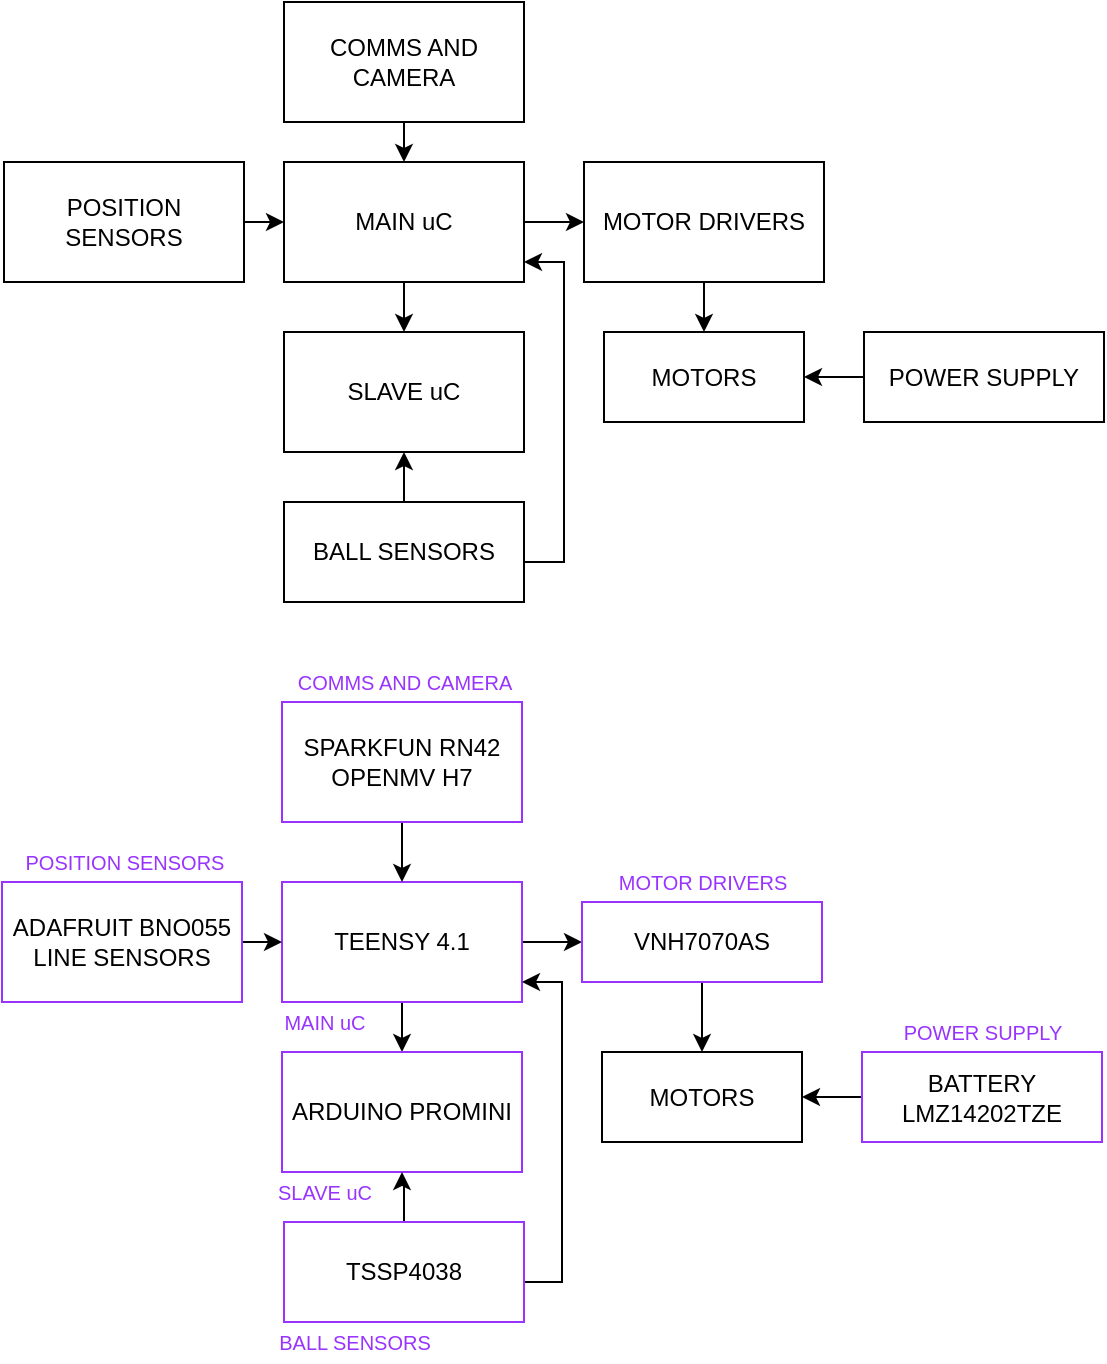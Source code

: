 <mxfile version="14.6.6"><diagram id="5yfojNXDwsvQ8Qdef-qt" name="Page-1"><mxGraphModel dx="1345" dy="618" grid="1" gridSize="10" guides="1" tooltips="1" connect="1" arrows="1" fold="1" page="1" pageScale="1" pageWidth="827" pageHeight="1169" math="0" shadow="0"><root><mxCell id="0"/><mxCell id="1" parent="0"/><mxCell id="rpXJRxE8DmmW18WUQZQZ-3" style="edgeStyle=orthogonalEdgeStyle;rounded=0;orthogonalLoop=1;jettySize=auto;html=1;entryX=0.5;entryY=0;entryDx=0;entryDy=0;" edge="1" parent="1" source="rpXJRxE8DmmW18WUQZQZ-1" target="rpXJRxE8DmmW18WUQZQZ-2"><mxGeometry relative="1" as="geometry"/></mxCell><mxCell id="rpXJRxE8DmmW18WUQZQZ-13" style="edgeStyle=orthogonalEdgeStyle;rounded=0;orthogonalLoop=1;jettySize=auto;html=1;exitX=1;exitY=0.5;exitDx=0;exitDy=0;entryX=0;entryY=0.5;entryDx=0;entryDy=0;" edge="1" parent="1" source="rpXJRxE8DmmW18WUQZQZ-1" target="rpXJRxE8DmmW18WUQZQZ-12"><mxGeometry relative="1" as="geometry"/></mxCell><mxCell id="rpXJRxE8DmmW18WUQZQZ-1" value="MAIN uC" style="rounded=0;whiteSpace=wrap;html=1;" vertex="1" parent="1"><mxGeometry x="280" y="440" width="120" height="60" as="geometry"/></mxCell><mxCell id="rpXJRxE8DmmW18WUQZQZ-2" value="SLAVE uC" style="rounded=0;whiteSpace=wrap;html=1;" vertex="1" parent="1"><mxGeometry x="280" y="525" width="120" height="60" as="geometry"/></mxCell><mxCell id="rpXJRxE8DmmW18WUQZQZ-6" style="edgeStyle=orthogonalEdgeStyle;rounded=0;orthogonalLoop=1;jettySize=auto;html=1;exitX=1;exitY=0.5;exitDx=0;exitDy=0;entryX=0;entryY=0.5;entryDx=0;entryDy=0;" edge="1" parent="1" source="rpXJRxE8DmmW18WUQZQZ-4" target="rpXJRxE8DmmW18WUQZQZ-1"><mxGeometry relative="1" as="geometry"/></mxCell><mxCell id="rpXJRxE8DmmW18WUQZQZ-4" value="POSITION SENSORS" style="rounded=0;whiteSpace=wrap;html=1;" vertex="1" parent="1"><mxGeometry x="140" y="440" width="120" height="60" as="geometry"/></mxCell><mxCell id="rpXJRxE8DmmW18WUQZQZ-9" style="edgeStyle=orthogonalEdgeStyle;rounded=0;orthogonalLoop=1;jettySize=auto;html=1;entryX=0.5;entryY=1;entryDx=0;entryDy=0;" edge="1" parent="1" source="rpXJRxE8DmmW18WUQZQZ-5" target="rpXJRxE8DmmW18WUQZQZ-2"><mxGeometry relative="1" as="geometry"/></mxCell><mxCell id="rpXJRxE8DmmW18WUQZQZ-11" style="edgeStyle=orthogonalEdgeStyle;rounded=0;orthogonalLoop=1;jettySize=auto;html=1;exitX=1;exitY=0.5;exitDx=0;exitDy=0;" edge="1" parent="1" source="rpXJRxE8DmmW18WUQZQZ-5" target="rpXJRxE8DmmW18WUQZQZ-1"><mxGeometry relative="1" as="geometry"><mxPoint x="440" y="470" as="targetPoint"/><Array as="points"><mxPoint x="420" y="640"/><mxPoint x="420" y="490"/></Array></mxGeometry></mxCell><mxCell id="rpXJRxE8DmmW18WUQZQZ-5" value="BALL SENSORS" style="rounded=0;whiteSpace=wrap;html=1;" vertex="1" parent="1"><mxGeometry x="280" y="610" width="120" height="50" as="geometry"/></mxCell><mxCell id="rpXJRxE8DmmW18WUQZQZ-15" style="edgeStyle=orthogonalEdgeStyle;rounded=0;orthogonalLoop=1;jettySize=auto;html=1;exitX=0.5;exitY=1;exitDx=0;exitDy=0;entryX=0.5;entryY=0;entryDx=0;entryDy=0;" edge="1" parent="1" source="rpXJRxE8DmmW18WUQZQZ-12" target="rpXJRxE8DmmW18WUQZQZ-14"><mxGeometry relative="1" as="geometry"/></mxCell><mxCell id="rpXJRxE8DmmW18WUQZQZ-12" value="MOTOR DRIVERS" style="rounded=0;whiteSpace=wrap;html=1;" vertex="1" parent="1"><mxGeometry x="430" y="440" width="120" height="60" as="geometry"/></mxCell><mxCell id="rpXJRxE8DmmW18WUQZQZ-14" value="MOTORS" style="rounded=0;whiteSpace=wrap;html=1;" vertex="1" parent="1"><mxGeometry x="440" y="525" width="100" height="45" as="geometry"/></mxCell><mxCell id="rpXJRxE8DmmW18WUQZQZ-17" style="edgeStyle=orthogonalEdgeStyle;rounded=0;orthogonalLoop=1;jettySize=auto;html=1;exitX=0;exitY=0.5;exitDx=0;exitDy=0;entryX=1;entryY=0.5;entryDx=0;entryDy=0;" edge="1" parent="1" source="rpXJRxE8DmmW18WUQZQZ-16" target="rpXJRxE8DmmW18WUQZQZ-14"><mxGeometry relative="1" as="geometry"/></mxCell><mxCell id="rpXJRxE8DmmW18WUQZQZ-16" value="POWER SUPPLY" style="rounded=0;whiteSpace=wrap;html=1;" vertex="1" parent="1"><mxGeometry x="570" y="525" width="120" height="45" as="geometry"/></mxCell><mxCell id="rpXJRxE8DmmW18WUQZQZ-19" style="edgeStyle=orthogonalEdgeStyle;rounded=0;orthogonalLoop=1;jettySize=auto;html=1;exitX=0.5;exitY=1;exitDx=0;exitDy=0;entryX=0.5;entryY=0;entryDx=0;entryDy=0;" edge="1" parent="1" source="rpXJRxE8DmmW18WUQZQZ-18" target="rpXJRxE8DmmW18WUQZQZ-1"><mxGeometry relative="1" as="geometry"/></mxCell><mxCell id="rpXJRxE8DmmW18WUQZQZ-18" value="COMMS AND CAMERA" style="rounded=0;whiteSpace=wrap;html=1;" vertex="1" parent="1"><mxGeometry x="280" y="360" width="120" height="60" as="geometry"/></mxCell><mxCell id="rpXJRxE8DmmW18WUQZQZ-20" style="edgeStyle=orthogonalEdgeStyle;rounded=0;orthogonalLoop=1;jettySize=auto;html=1;entryX=0.5;entryY=0;entryDx=0;entryDy=0;" edge="1" parent="1" source="rpXJRxE8DmmW18WUQZQZ-22" target="rpXJRxE8DmmW18WUQZQZ-23"><mxGeometry relative="1" as="geometry"/></mxCell><mxCell id="rpXJRxE8DmmW18WUQZQZ-21" style="edgeStyle=orthogonalEdgeStyle;rounded=0;orthogonalLoop=1;jettySize=auto;html=1;exitX=1;exitY=0.5;exitDx=0;exitDy=0;entryX=0;entryY=0.5;entryDx=0;entryDy=0;" edge="1" parent="1" source="rpXJRxE8DmmW18WUQZQZ-22" target="rpXJRxE8DmmW18WUQZQZ-30"><mxGeometry relative="1" as="geometry"/></mxCell><mxCell id="rpXJRxE8DmmW18WUQZQZ-22" value="TEENSY 4.1" style="rounded=0;whiteSpace=wrap;html=1;strokeColor=#9933FF;" vertex="1" parent="1"><mxGeometry x="279" y="800" width="120" height="60" as="geometry"/></mxCell><mxCell id="rpXJRxE8DmmW18WUQZQZ-23" value="ARDUINO PROMINI" style="rounded=0;whiteSpace=wrap;html=1;strokeColor=#9933FF;" vertex="1" parent="1"><mxGeometry x="279" y="885" width="120" height="60" as="geometry"/></mxCell><mxCell id="rpXJRxE8DmmW18WUQZQZ-24" style="edgeStyle=orthogonalEdgeStyle;rounded=0;orthogonalLoop=1;jettySize=auto;html=1;exitX=1;exitY=0.5;exitDx=0;exitDy=0;entryX=0;entryY=0.5;entryDx=0;entryDy=0;" edge="1" parent="1" source="rpXJRxE8DmmW18WUQZQZ-25" target="rpXJRxE8DmmW18WUQZQZ-22"><mxGeometry relative="1" as="geometry"/></mxCell><mxCell id="rpXJRxE8DmmW18WUQZQZ-25" value="ADAFRUIT BNO055&lt;br&gt;LINE SENSORS" style="rounded=0;whiteSpace=wrap;html=1;strokeColor=#9933FF;" vertex="1" parent="1"><mxGeometry x="139" y="800" width="120" height="60" as="geometry"/></mxCell><mxCell id="rpXJRxE8DmmW18WUQZQZ-26" style="edgeStyle=orthogonalEdgeStyle;rounded=0;orthogonalLoop=1;jettySize=auto;html=1;entryX=0.5;entryY=1;entryDx=0;entryDy=0;" edge="1" parent="1" source="rpXJRxE8DmmW18WUQZQZ-28" target="rpXJRxE8DmmW18WUQZQZ-23"><mxGeometry relative="1" as="geometry"/></mxCell><mxCell id="rpXJRxE8DmmW18WUQZQZ-27" style="edgeStyle=orthogonalEdgeStyle;rounded=0;orthogonalLoop=1;jettySize=auto;html=1;exitX=1;exitY=0.5;exitDx=0;exitDy=0;" edge="1" parent="1" source="rpXJRxE8DmmW18WUQZQZ-28" target="rpXJRxE8DmmW18WUQZQZ-22"><mxGeometry relative="1" as="geometry"><mxPoint x="439" y="830" as="targetPoint"/><Array as="points"><mxPoint x="419" y="1000"/><mxPoint x="419" y="850"/></Array></mxGeometry></mxCell><mxCell id="rpXJRxE8DmmW18WUQZQZ-28" value="TSSP4038" style="rounded=0;whiteSpace=wrap;html=1;strokeColor=#9933FF;" vertex="1" parent="1"><mxGeometry x="280" y="970" width="120" height="50" as="geometry"/></mxCell><mxCell id="rpXJRxE8DmmW18WUQZQZ-29" style="edgeStyle=orthogonalEdgeStyle;rounded=0;orthogonalLoop=1;jettySize=auto;html=1;exitX=0.5;exitY=1;exitDx=0;exitDy=0;entryX=0.5;entryY=0;entryDx=0;entryDy=0;" edge="1" parent="1" source="rpXJRxE8DmmW18WUQZQZ-30" target="rpXJRxE8DmmW18WUQZQZ-31"><mxGeometry relative="1" as="geometry"/></mxCell><mxCell id="rpXJRxE8DmmW18WUQZQZ-30" value="VNH7070AS" style="rounded=0;whiteSpace=wrap;html=1;strokeColor=#9933FF;" vertex="1" parent="1"><mxGeometry x="429" y="810" width="120" height="40" as="geometry"/></mxCell><mxCell id="rpXJRxE8DmmW18WUQZQZ-31" value="MOTORS" style="rounded=0;whiteSpace=wrap;html=1;" vertex="1" parent="1"><mxGeometry x="439" y="885" width="100" height="45" as="geometry"/></mxCell><mxCell id="rpXJRxE8DmmW18WUQZQZ-32" style="edgeStyle=orthogonalEdgeStyle;rounded=0;orthogonalLoop=1;jettySize=auto;html=1;exitX=0;exitY=0.5;exitDx=0;exitDy=0;entryX=1;entryY=0.5;entryDx=0;entryDy=0;" edge="1" parent="1" source="rpXJRxE8DmmW18WUQZQZ-33" target="rpXJRxE8DmmW18WUQZQZ-31"><mxGeometry relative="1" as="geometry"/></mxCell><mxCell id="rpXJRxE8DmmW18WUQZQZ-33" value="BATTERY&lt;br&gt;LMZ14202TZE" style="rounded=0;whiteSpace=wrap;html=1;strokeColor=#9933FF;" vertex="1" parent="1"><mxGeometry x="569" y="885" width="120" height="45" as="geometry"/></mxCell><mxCell id="rpXJRxE8DmmW18WUQZQZ-34" style="edgeStyle=orthogonalEdgeStyle;rounded=0;orthogonalLoop=1;jettySize=auto;html=1;exitX=0.5;exitY=1;exitDx=0;exitDy=0;entryX=0.5;entryY=0;entryDx=0;entryDy=0;" edge="1" parent="1" source="rpXJRxE8DmmW18WUQZQZ-35" target="rpXJRxE8DmmW18WUQZQZ-22"><mxGeometry relative="1" as="geometry"/></mxCell><mxCell id="rpXJRxE8DmmW18WUQZQZ-35" value="SPARKFUN RN42&lt;br&gt;OPENMV H7" style="rounded=0;whiteSpace=wrap;html=1;strokeColor=#9933FF;" vertex="1" parent="1"><mxGeometry x="279" y="710" width="120" height="60" as="geometry"/></mxCell><mxCell id="rpXJRxE8DmmW18WUQZQZ-36" value="&lt;font style=&quot;font-size: 10px&quot; color=&quot;#9933ff&quot;&gt;MOTOR DRIVERS&lt;/font&gt;" style="text;html=1;align=center;verticalAlign=middle;resizable=0;points=[];autosize=1;strokeColor=none;" vertex="1" parent="1"><mxGeometry x="439" y="790" width="100" height="20" as="geometry"/></mxCell><mxCell id="rpXJRxE8DmmW18WUQZQZ-37" value="&lt;font color=&quot;#9933ff&quot;&gt;&lt;span style=&quot;font-size: 10px&quot;&gt;POWER SUPPLY&lt;/span&gt;&lt;/font&gt;" style="text;html=1;align=center;verticalAlign=middle;resizable=0;points=[];autosize=1;strokeColor=none;" vertex="1" parent="1"><mxGeometry x="584" y="865" width="90" height="20" as="geometry"/></mxCell><mxCell id="rpXJRxE8DmmW18WUQZQZ-40" value="&lt;font style=&quot;font-size: 10px&quot; color=&quot;#9933ff&quot;&gt;POSITION SENSORS&lt;/font&gt;" style="text;html=1;align=center;verticalAlign=middle;resizable=0;points=[];autosize=1;strokeColor=none;" vertex="1" parent="1"><mxGeometry x="145" y="780" width="110" height="20" as="geometry"/></mxCell><mxCell id="rpXJRxE8DmmW18WUQZQZ-41" value="&lt;font style=&quot;font-size: 10px&quot; color=&quot;#9933ff&quot;&gt;COMMS AND CAMERA&lt;/font&gt;" style="text;html=1;align=center;verticalAlign=middle;resizable=0;points=[];autosize=1;strokeColor=none;" vertex="1" parent="1"><mxGeometry x="280" y="690" width="120" height="20" as="geometry"/></mxCell><mxCell id="rpXJRxE8DmmW18WUQZQZ-43" value="&lt;font style=&quot;font-size: 10px&quot; color=&quot;#9933ff&quot;&gt;MAIN uC&lt;/font&gt;" style="text;html=1;align=center;verticalAlign=middle;resizable=0;points=[];autosize=1;strokeColor=none;" vertex="1" parent="1"><mxGeometry x="270" y="860" width="60" height="20" as="geometry"/></mxCell><mxCell id="rpXJRxE8DmmW18WUQZQZ-44" value="&lt;font style=&quot;font-size: 10px&quot; color=&quot;#9933ff&quot;&gt;SLAVE uC&lt;/font&gt;" style="text;html=1;align=center;verticalAlign=middle;resizable=0;points=[];autosize=1;strokeColor=none;" vertex="1" parent="1"><mxGeometry x="270" y="945" width="60" height="20" as="geometry"/></mxCell><mxCell id="rpXJRxE8DmmW18WUQZQZ-45" value="&lt;font style=&quot;font-size: 10px&quot; color=&quot;#9933ff&quot;&gt;BALL SENSORS&lt;/font&gt;" style="text;html=1;align=center;verticalAlign=middle;resizable=0;points=[];autosize=1;strokeColor=none;" vertex="1" parent="1"><mxGeometry x="270" y="1020" width="90" height="20" as="geometry"/></mxCell></root></mxGraphModel></diagram></mxfile>